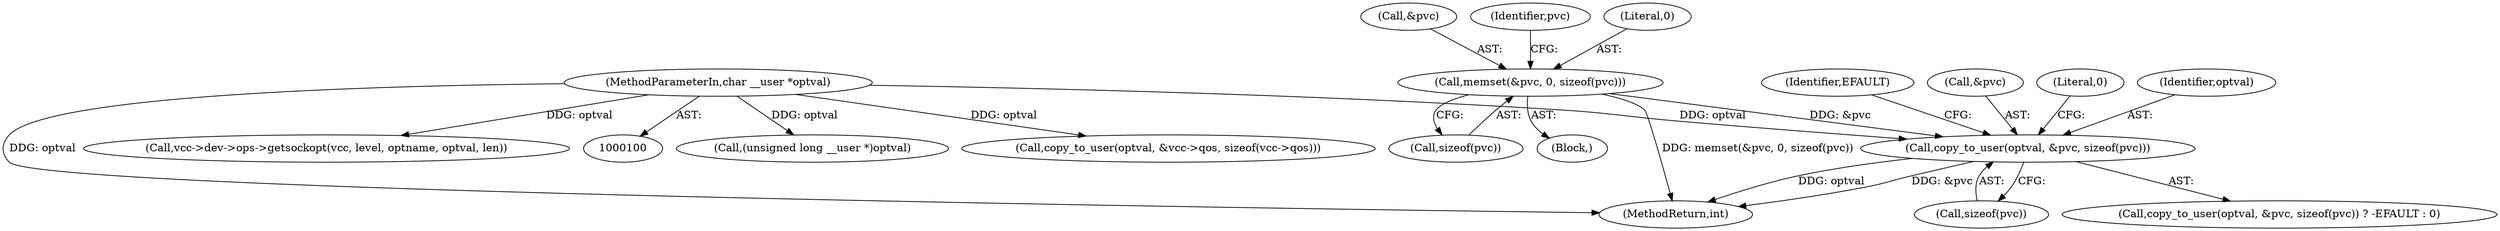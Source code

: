 digraph "0_linux_e862f1a9b7df4e8196ebec45ac62295138aa3fc2@API" {
"1000241" [label="(Call,copy_to_user(optval, &pvc, sizeof(pvc)))"];
"1000104" [label="(MethodParameterIn,char __user *optval)"];
"1000199" [label="(Call,memset(&pvc, 0, sizeof(pvc)))"];
"1000104" [label="(MethodParameterIn,char __user *optval)"];
"1000199" [label="(Call,memset(&pvc, 0, sizeof(pvc)))"];
"1000240" [label="(Call,copy_to_user(optval, &pvc, sizeof(pvc)) ? -EFAULT : 0)"];
"1000241" [label="(Call,copy_to_user(optval, &pvc, sizeof(pvc)))"];
"1000203" [label="(Call,sizeof(pvc))"];
"1000174" [label="(Call,(unsigned long __user *)optval)"];
"1000149" [label="(Call,copy_to_user(optval, &vcc->qos, sizeof(vcc->qos)))"];
"1000242" [label="(Identifier,optval)"];
"1000200" [label="(Call,&pvc)"];
"1000181" [label="(Block,)"];
"1000248" [label="(Identifier,EFAULT)"];
"1000283" [label="(MethodReturn,int)"];
"1000243" [label="(Call,&pvc)"];
"1000207" [label="(Identifier,pvc)"];
"1000249" [label="(Literal,0)"];
"1000202" [label="(Literal,0)"];
"1000277" [label="(Call,vcc->dev->ops->getsockopt(vcc, level, optname, optval, len))"];
"1000245" [label="(Call,sizeof(pvc))"];
"1000241" -> "1000240"  [label="AST: "];
"1000241" -> "1000245"  [label="CFG: "];
"1000242" -> "1000241"  [label="AST: "];
"1000243" -> "1000241"  [label="AST: "];
"1000245" -> "1000241"  [label="AST: "];
"1000248" -> "1000241"  [label="CFG: "];
"1000249" -> "1000241"  [label="CFG: "];
"1000241" -> "1000283"  [label="DDG: optval"];
"1000241" -> "1000283"  [label="DDG: &pvc"];
"1000104" -> "1000241"  [label="DDG: optval"];
"1000199" -> "1000241"  [label="DDG: &pvc"];
"1000104" -> "1000100"  [label="AST: "];
"1000104" -> "1000283"  [label="DDG: optval"];
"1000104" -> "1000149"  [label="DDG: optval"];
"1000104" -> "1000174"  [label="DDG: optval"];
"1000104" -> "1000277"  [label="DDG: optval"];
"1000199" -> "1000181"  [label="AST: "];
"1000199" -> "1000203"  [label="CFG: "];
"1000200" -> "1000199"  [label="AST: "];
"1000202" -> "1000199"  [label="AST: "];
"1000203" -> "1000199"  [label="AST: "];
"1000207" -> "1000199"  [label="CFG: "];
"1000199" -> "1000283"  [label="DDG: memset(&pvc, 0, sizeof(pvc))"];
}
